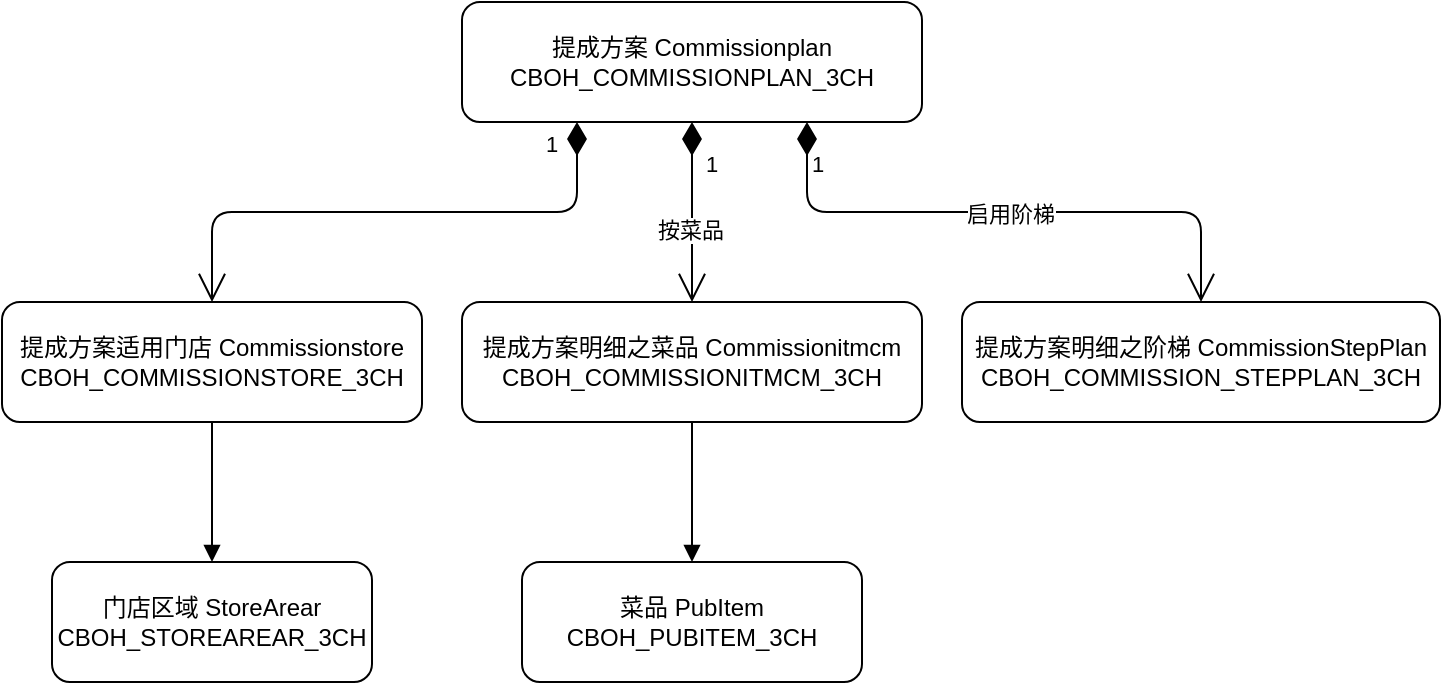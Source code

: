 <mxfile version="13.1.12" type="github">
  <diagram id="84AwpuuJj-5Rtr9jS45h" name="Page-1">
    <mxGraphModel dx="892" dy="498" grid="1" gridSize="10" guides="1" tooltips="1" connect="1" arrows="1" fold="1" page="1" pageScale="1" pageWidth="827" pageHeight="1169" math="0" shadow="0">
      <root>
        <mxCell id="0" />
        <mxCell id="1" parent="0" />
        <mxCell id="U1aay1wp2rzU3uqkuvZQ-1" value="提成方案 Commissionplan&lt;br&gt;CBOH_COMMISSIONPLAN_3CH" style="rounded=1;whiteSpace=wrap;html=1;" vertex="1" parent="1">
          <mxGeometry x="260" y="30" width="230" height="60" as="geometry" />
        </mxCell>
        <mxCell id="U1aay1wp2rzU3uqkuvZQ-2" value="提成方案适用门店 Commissionstore&lt;br&gt;CBOH_COMMISSIONSTORE_3CH" style="rounded=1;whiteSpace=wrap;html=1;" vertex="1" parent="1">
          <mxGeometry x="30" y="180" width="210" height="60" as="geometry" />
        </mxCell>
        <mxCell id="U1aay1wp2rzU3uqkuvZQ-8" value="提成方案明细之阶梯 CommissionStepPlan&lt;br&gt;CBOH_COMMISSION_STEPPLAN_3CH" style="rounded=1;whiteSpace=wrap;html=1;" vertex="1" parent="1">
          <mxGeometry x="510" y="180" width="239" height="60" as="geometry" />
        </mxCell>
        <mxCell id="U1aay1wp2rzU3uqkuvZQ-9" value="提成方案明细之菜品 Commissionitmcm&lt;br&gt;CBOH_COMMISSIONITMCM_3CH" style="rounded=1;whiteSpace=wrap;html=1;" vertex="1" parent="1">
          <mxGeometry x="260" y="180" width="230" height="60" as="geometry" />
        </mxCell>
        <mxCell id="U1aay1wp2rzU3uqkuvZQ-10" value="1" style="endArrow=open;html=1;endSize=12;startArrow=diamondThin;startSize=14;startFill=1;edgeStyle=orthogonalEdgeStyle;align=left;verticalAlign=bottom;exitX=0.25;exitY=1;exitDx=0;exitDy=0;" edge="1" parent="1" source="U1aay1wp2rzU3uqkuvZQ-1" target="U1aay1wp2rzU3uqkuvZQ-2">
          <mxGeometry x="-0.541" y="-25" relative="1" as="geometry">
            <mxPoint x="280" y="140" as="sourcePoint" />
            <mxPoint x="440" y="140" as="targetPoint" />
            <mxPoint as="offset" />
          </mxGeometry>
        </mxCell>
        <mxCell id="U1aay1wp2rzU3uqkuvZQ-13" value="1" style="endArrow=open;html=1;endSize=12;startArrow=diamondThin;startSize=14;startFill=1;edgeStyle=orthogonalEdgeStyle;align=left;verticalAlign=bottom;exitX=0.5;exitY=1;exitDx=0;exitDy=0;" edge="1" parent="1" source="U1aay1wp2rzU3uqkuvZQ-1" target="U1aay1wp2rzU3uqkuvZQ-9">
          <mxGeometry x="-0.333" y="5" relative="1" as="geometry">
            <mxPoint x="280" y="100" as="sourcePoint" />
            <mxPoint x="440" y="100" as="targetPoint" />
            <mxPoint as="offset" />
          </mxGeometry>
        </mxCell>
        <mxCell id="U1aay1wp2rzU3uqkuvZQ-14" value="按菜品" style="edgeLabel;html=1;align=center;verticalAlign=middle;resizable=0;points=[];" vertex="1" connectable="0" parent="U1aay1wp2rzU3uqkuvZQ-13">
          <mxGeometry x="0.2" y="-1" relative="1" as="geometry">
            <mxPoint as="offset" />
          </mxGeometry>
        </mxCell>
        <mxCell id="U1aay1wp2rzU3uqkuvZQ-16" value="1" style="endArrow=open;html=1;endSize=12;startArrow=diamondThin;startSize=14;startFill=1;edgeStyle=orthogonalEdgeStyle;align=left;verticalAlign=bottom;exitX=0.75;exitY=1;exitDx=0;exitDy=0;" edge="1" parent="1" source="U1aay1wp2rzU3uqkuvZQ-1" target="U1aay1wp2rzU3uqkuvZQ-8">
          <mxGeometry x="-0.791" relative="1" as="geometry">
            <mxPoint x="280" y="100" as="sourcePoint" />
            <mxPoint x="440" y="100" as="targetPoint" />
            <mxPoint as="offset" />
          </mxGeometry>
        </mxCell>
        <mxCell id="U1aay1wp2rzU3uqkuvZQ-17" value="启用阶梯" style="edgeLabel;html=1;align=center;verticalAlign=middle;resizable=0;points=[];" vertex="1" connectable="0" parent="U1aay1wp2rzU3uqkuvZQ-16">
          <mxGeometry x="0.021" y="-1" relative="1" as="geometry">
            <mxPoint as="offset" />
          </mxGeometry>
        </mxCell>
        <mxCell id="U1aay1wp2rzU3uqkuvZQ-18" value="菜品 PubItem&lt;br&gt;CBOH_PUBITEM_3CH" style="rounded=1;whiteSpace=wrap;html=1;" vertex="1" parent="1">
          <mxGeometry x="290" y="310" width="170" height="60" as="geometry" />
        </mxCell>
        <mxCell id="U1aay1wp2rzU3uqkuvZQ-19" value="" style="endArrow=block;endFill=1;html=1;edgeStyle=orthogonalEdgeStyle;align=left;verticalAlign=top;entryX=0.5;entryY=0;entryDx=0;entryDy=0;exitX=0.5;exitY=1;exitDx=0;exitDy=0;" edge="1" parent="1" source="U1aay1wp2rzU3uqkuvZQ-9" target="U1aay1wp2rzU3uqkuvZQ-18">
          <mxGeometry x="-1" relative="1" as="geometry">
            <mxPoint x="280" y="250" as="sourcePoint" />
            <mxPoint x="440" y="250" as="targetPoint" />
          </mxGeometry>
        </mxCell>
        <mxCell id="U1aay1wp2rzU3uqkuvZQ-21" value="门店区域 StoreArear&lt;br&gt;CBOH_STOREAREAR_3CH" style="rounded=1;whiteSpace=wrap;html=1;" vertex="1" parent="1">
          <mxGeometry x="55" y="310" width="160" height="60" as="geometry" />
        </mxCell>
        <mxCell id="U1aay1wp2rzU3uqkuvZQ-23" value="" style="endArrow=block;endFill=1;html=1;edgeStyle=orthogonalEdgeStyle;align=left;verticalAlign=top;exitX=0.5;exitY=1;exitDx=0;exitDy=0;" edge="1" parent="1" source="U1aay1wp2rzU3uqkuvZQ-2" target="U1aay1wp2rzU3uqkuvZQ-21">
          <mxGeometry x="-1" relative="1" as="geometry">
            <mxPoint x="280" y="250" as="sourcePoint" />
            <mxPoint x="440" y="250" as="targetPoint" />
          </mxGeometry>
        </mxCell>
        <mxCell id="U1aay1wp2rzU3uqkuvZQ-24" value="" style="resizable=0;html=1;align=left;verticalAlign=bottom;labelBackgroundColor=#ffffff;fontSize=10;" connectable="0" vertex="1" parent="U1aay1wp2rzU3uqkuvZQ-23">
          <mxGeometry x="-1" relative="1" as="geometry" />
        </mxCell>
      </root>
    </mxGraphModel>
  </diagram>
</mxfile>
